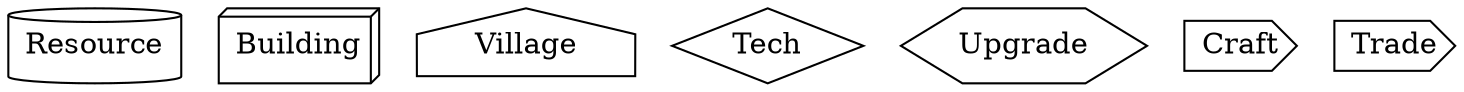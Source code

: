 
digraph {
  "Resource" [shape="cylinder"];
  "Building" [shape="box3d"];
  "Village" [shape="house"];
  "Tech" [shape="diamond"];
  "Upgrade" [shape="hexagon"];
  "Craft" [shape="cds"];
  "Trade" [shape="cds"];
}
